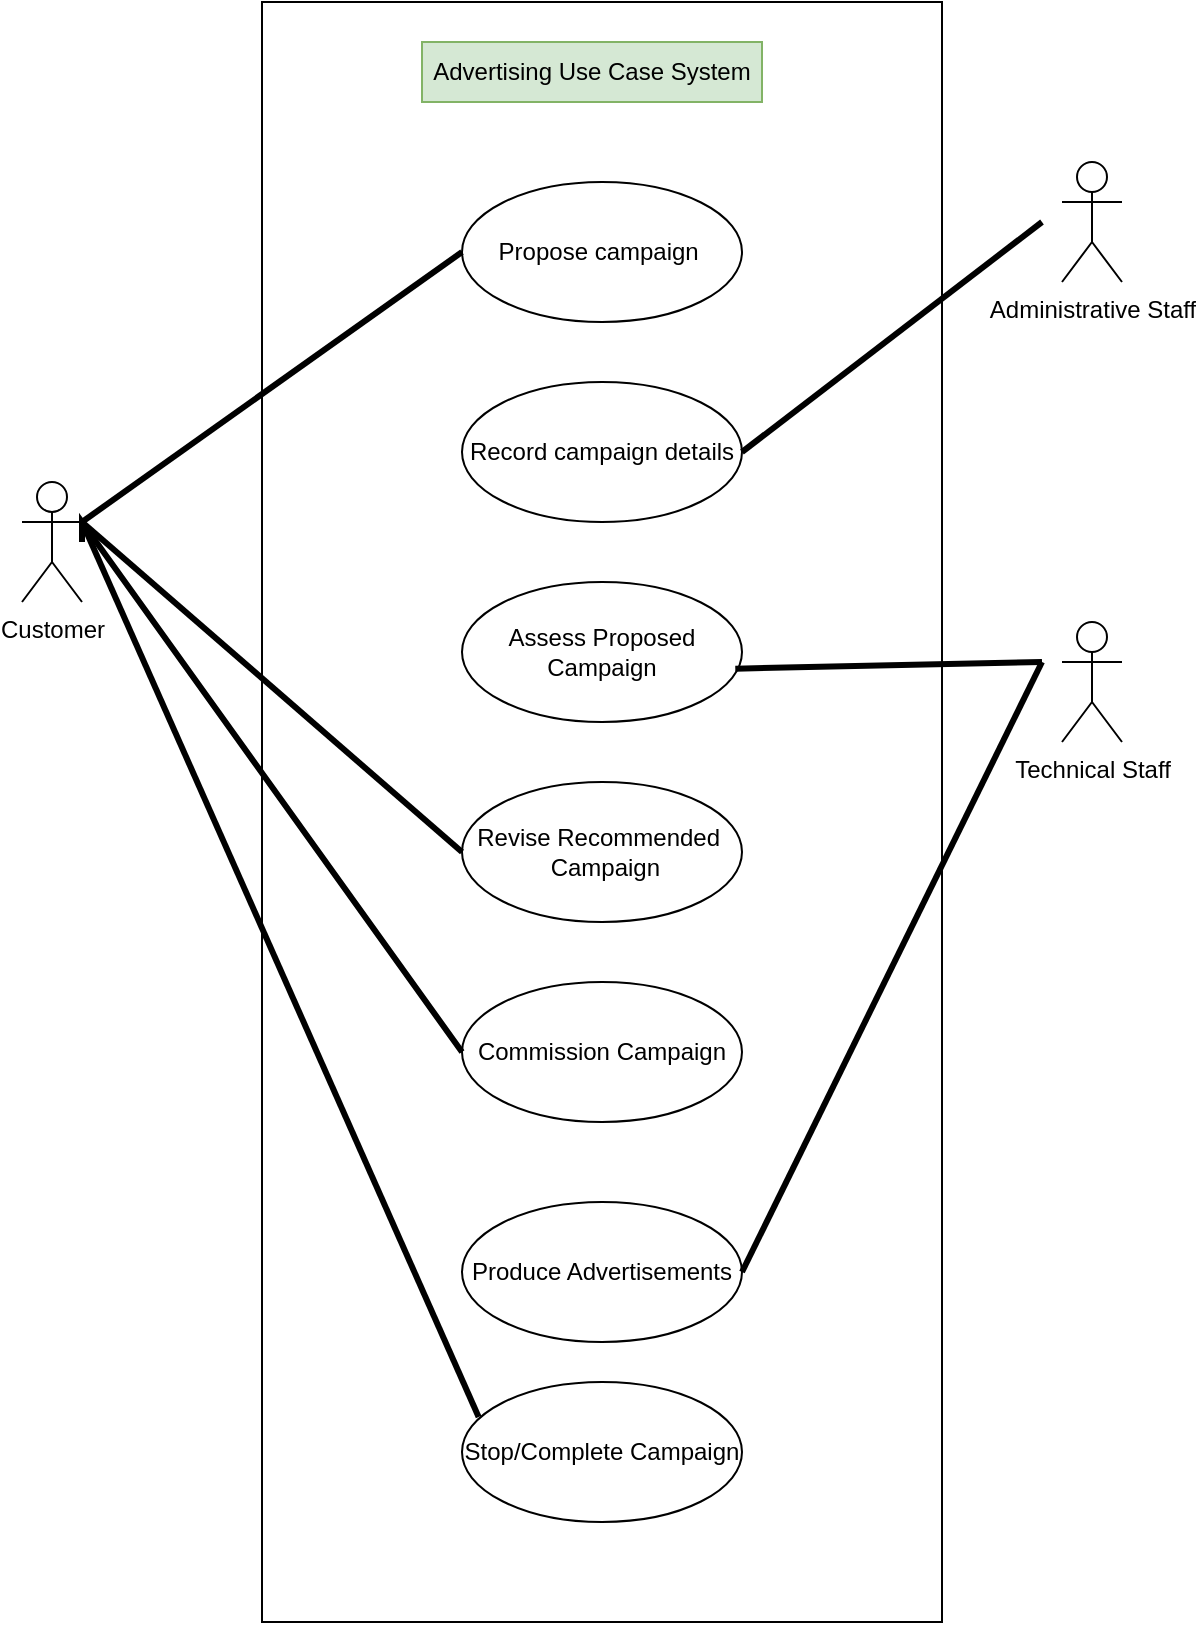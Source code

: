 <mxfile version="22.1.15" type="github">
  <diagram name="Page-1" id="bU4TZIyEwy8AfX-bFpOj">
    <mxGraphModel dx="1434" dy="780" grid="1" gridSize="10" guides="1" tooltips="1" connect="1" arrows="1" fold="1" page="1" pageScale="1" pageWidth="850" pageHeight="1100" math="0" shadow="0">
      <root>
        <mxCell id="0" />
        <mxCell id="1" parent="0" />
        <mxCell id="R_RmLZQFqdIKDm-wRBUi-1" value="Administrative Staff" style="shape=umlActor;verticalLabelPosition=bottom;verticalAlign=top;html=1;" vertex="1" parent="1">
          <mxGeometry x="650" y="160" width="30" height="60" as="geometry" />
        </mxCell>
        <mxCell id="R_RmLZQFqdIKDm-wRBUi-2" value="Customer" style="shape=umlActor;verticalLabelPosition=bottom;verticalAlign=top;html=1;" vertex="1" parent="1">
          <mxGeometry x="130" y="320" width="30" height="60" as="geometry" />
        </mxCell>
        <mxCell id="R_RmLZQFqdIKDm-wRBUi-3" value="Technical Staff" style="shape=umlActor;verticalLabelPosition=bottom;verticalAlign=top;html=1;" vertex="1" parent="1">
          <mxGeometry x="650" y="390" width="30" height="60" as="geometry" />
        </mxCell>
        <mxCell id="R_RmLZQFqdIKDm-wRBUi-4" value="" style="rounded=0;whiteSpace=wrap;html=1;" vertex="1" parent="1">
          <mxGeometry x="250" y="80" width="340" height="810" as="geometry" />
        </mxCell>
        <mxCell id="R_RmLZQFqdIKDm-wRBUi-5" value="Advertising Use Case System" style="text;strokeColor=#82b366;align=center;fillColor=#d5e8d4;html=1;verticalAlign=middle;whiteSpace=wrap;rounded=0;" vertex="1" parent="1">
          <mxGeometry x="330" y="100" width="170" height="30" as="geometry" />
        </mxCell>
        <mxCell id="R_RmLZQFqdIKDm-wRBUi-6" value="Record campaign details" style="ellipse;whiteSpace=wrap;html=1;" vertex="1" parent="1">
          <mxGeometry x="350" y="270" width="140" height="70" as="geometry" />
        </mxCell>
        <mxCell id="R_RmLZQFqdIKDm-wRBUi-7" value="Assess Proposed Campaign" style="ellipse;whiteSpace=wrap;html=1;" vertex="1" parent="1">
          <mxGeometry x="350" y="370" width="140" height="70" as="geometry" />
        </mxCell>
        <mxCell id="R_RmLZQFqdIKDm-wRBUi-8" value="Revise Recommended&amp;nbsp; &amp;nbsp;Campaign " style="ellipse;whiteSpace=wrap;html=1;" vertex="1" parent="1">
          <mxGeometry x="350" y="470" width="140" height="70" as="geometry" />
        </mxCell>
        <mxCell id="R_RmLZQFqdIKDm-wRBUi-9" value="Commission Campaign  " style="ellipse;whiteSpace=wrap;html=1;" vertex="1" parent="1">
          <mxGeometry x="350" y="570" width="140" height="70" as="geometry" />
        </mxCell>
        <mxCell id="R_RmLZQFqdIKDm-wRBUi-10" value="Produce Advertisements" style="ellipse;whiteSpace=wrap;html=1;" vertex="1" parent="1">
          <mxGeometry x="350" y="680" width="140" height="70" as="geometry" />
        </mxCell>
        <mxCell id="R_RmLZQFqdIKDm-wRBUi-11" value=" Stop/Complete Campaign" style="ellipse;whiteSpace=wrap;html=1;" vertex="1" parent="1">
          <mxGeometry x="350" y="770" width="140" height="70" as="geometry" />
        </mxCell>
        <mxCell id="R_RmLZQFqdIKDm-wRBUi-12" value="" style="endArrow=none;startArrow=none;endFill=0;startFill=0;endSize=8;html=1;verticalAlign=bottom;labelBackgroundColor=none;strokeWidth=3;rounded=0;exitX=1;exitY=0.5;exitDx=0;exitDy=0;" edge="1" parent="1" source="R_RmLZQFqdIKDm-wRBUi-6">
          <mxGeometry width="160" relative="1" as="geometry">
            <mxPoint x="490" y="150.0" as="sourcePoint" />
            <mxPoint x="640" y="190" as="targetPoint" />
          </mxGeometry>
        </mxCell>
        <mxCell id="R_RmLZQFqdIKDm-wRBUi-13" value="" style="endArrow=none;startArrow=none;endFill=0;startFill=0;endSize=8;html=1;verticalAlign=bottom;labelBackgroundColor=none;strokeWidth=3;rounded=0;exitX=0.976;exitY=0.619;exitDx=0;exitDy=0;exitPerimeter=0;" edge="1" parent="1" source="R_RmLZQFqdIKDm-wRBUi-7">
          <mxGeometry width="160" relative="1" as="geometry">
            <mxPoint x="500" y="390" as="sourcePoint" />
            <mxPoint x="640" y="410" as="targetPoint" />
          </mxGeometry>
        </mxCell>
        <mxCell id="R_RmLZQFqdIKDm-wRBUi-14" value="" style="endArrow=none;startArrow=none;endFill=0;startFill=0;endSize=8;html=1;verticalAlign=bottom;labelBackgroundColor=none;strokeWidth=3;rounded=0;entryX=-0.012;entryY=0.393;entryDx=0;entryDy=0;entryPerimeter=0;" edge="1" parent="1">
          <mxGeometry width="160" relative="1" as="geometry">
            <mxPoint x="160" y="340" as="sourcePoint" />
            <mxPoint x="358.32" y="787.51" as="targetPoint" />
          </mxGeometry>
        </mxCell>
        <mxCell id="R_RmLZQFqdIKDm-wRBUi-15" value="" style="endArrow=none;startArrow=none;endFill=0;startFill=0;endSize=8;html=1;verticalAlign=bottom;labelBackgroundColor=none;strokeWidth=3;rounded=0;exitX=1;exitY=0.5;exitDx=0;exitDy=0;" edge="1" parent="1" source="R_RmLZQFqdIKDm-wRBUi-10">
          <mxGeometry width="160" relative="1" as="geometry">
            <mxPoint x="540" y="570" as="sourcePoint" />
            <mxPoint x="640" y="410" as="targetPoint" />
          </mxGeometry>
        </mxCell>
        <mxCell id="R_RmLZQFqdIKDm-wRBUi-16" value="" style="endArrow=none;startArrow=none;endFill=0;startFill=0;endSize=8;html=1;verticalAlign=bottom;labelBackgroundColor=none;strokeWidth=3;rounded=0;entryX=0;entryY=0.5;entryDx=0;entryDy=0;exitX=1;exitY=0.333;exitDx=0;exitDy=0;exitPerimeter=0;" edge="1" parent="1" source="R_RmLZQFqdIKDm-wRBUi-2" target="R_RmLZQFqdIKDm-wRBUi-8">
          <mxGeometry width="160" relative="1" as="geometry">
            <mxPoint x="230" y="300" as="sourcePoint" />
            <mxPoint x="358" y="568" as="targetPoint" />
            <Array as="points" />
          </mxGeometry>
        </mxCell>
        <mxCell id="R_RmLZQFqdIKDm-wRBUi-17" value="" style="endArrow=none;startArrow=none;endFill=0;startFill=0;endSize=8;html=1;verticalAlign=bottom;labelBackgroundColor=none;strokeWidth=3;rounded=0;entryX=0;entryY=0.5;entryDx=0;entryDy=0;" edge="1" parent="1" target="R_RmLZQFqdIKDm-wRBUi-9">
          <mxGeometry width="160" relative="1" as="geometry">
            <mxPoint x="160" y="350" as="sourcePoint" />
            <mxPoint x="288" y="609" as="targetPoint" />
            <Array as="points">
              <mxPoint x="160" y="340" />
            </Array>
          </mxGeometry>
        </mxCell>
        <mxCell id="R_RmLZQFqdIKDm-wRBUi-18" value="Propose campaign&amp;nbsp;" style="ellipse;whiteSpace=wrap;html=1;" vertex="1" parent="1">
          <mxGeometry x="350" y="170" width="140" height="70" as="geometry" />
        </mxCell>
        <mxCell id="R_RmLZQFqdIKDm-wRBUi-19" value="" style="endArrow=none;startArrow=none;endFill=0;startFill=0;endSize=8;html=1;verticalAlign=bottom;labelBackgroundColor=none;strokeWidth=3;rounded=0;entryX=0;entryY=0.5;entryDx=0;entryDy=0;" edge="1" parent="1" target="R_RmLZQFqdIKDm-wRBUi-18">
          <mxGeometry width="160" relative="1" as="geometry">
            <mxPoint x="160" y="340" as="sourcePoint" />
            <mxPoint x="310" y="340" as="targetPoint" />
            <Array as="points" />
          </mxGeometry>
        </mxCell>
      </root>
    </mxGraphModel>
  </diagram>
</mxfile>
